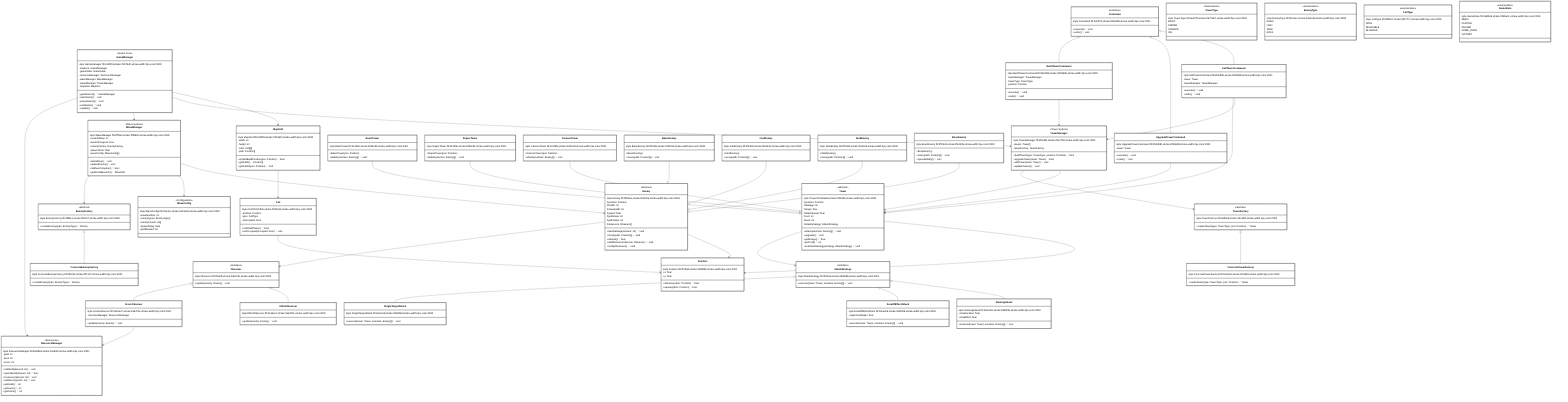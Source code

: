 %%{init: {'theme':'base', 'themeVariables': { 'primaryColor': '#ffffff', 'primaryTextColor': '#000000', 'primaryBorderColor': '#000000', 'lineColor': '#333333', 'secondaryColor': '#f0f0f0', 'tertiaryColor': '#ffffff', 'background': '#ffffff', 'mainBkg': '#ffffff', 'secondBkg': '#f8f9fa', 'tertiaryBkg': '#e9ecef'}}}%%
classDiagram
    class GameManager {
        <<Game Core>>
        style GameManager fill:#e3f2fd,stroke:#1976d2,stroke-width:3px,color:#000
        -instance: GameManager
        -gameState: GameState
        -resourceManager: ResourceManager
        -waveManager: WaveManager
        -towerManager: TowerManager
        -mapGrid: MapGrid
        +getInstance(): GameManager
        +startGame(): void
        +pauseGame(): void
        +endGame(): void
        +update(): void
    }

    class ResourceManager {
        <<Resources>>
        style ResourceManager fill:#e8f5e8,stroke:#4caf50,stroke-width:2px,color:#000
        -gold: int
        -lives: int
        -score: int
        +addGold(amount: int): void
        +spendGold(amount: int): bool
        +loseLives(amount: int): void
        +addScore(points: int): void
        +getGold(): int
        +getLives(): int
        +getScore(): int
    }

    class WaveManager {
        <<Wave System>>
        style WaveManager fill:#fff3e0,stroke:#ff9800,stroke-width:2px,color:#000
        -currentWave: int
        -waveInProgress: bool
        -enemyFactory: EnemyFactory
        -spawnTimer: float
        -waveConfig: WaveConfig[]
        +startWave(): void
        +spawnEnemy(): void
        +isWaveComplete(): bool
        +getNextWaveInfo(): WaveInfo
    }

    class WaveConfig {
        <<Configuration>>
        style WaveConfig fill:#fce4ec,stroke:#e91e63,stroke-width:2px,color:#000
        -waveNumber: int
        -enemyTypes: EnemyType[]
        -enemyCounts: int[]
        -spawnDelay: float
        -goldReward: int
    }

    class TowerManager {
        <<Tower System>>
        style TowerManager fill:#f3e5f5,stroke:#9c27b0,stroke-width:2px,color:#000
        -towers: Tower[]
        -towerFactory: TowerFactory
        +buildTower(type: TowerType, position: Position): bool
        +upgradeTower(tower: Tower): bool
        +sellTower(tower: Tower): void
        +updateTowers(): void
    }

    class MapGrid {
        style MapGrid fill:#e3f2fd,stroke:#2196f3,stroke-width:2px,color:#000
        -width: int
        -height: int
        -cells: Cell[][]
        -path: Position[]
        +isValidBuildPosition(pos: Position): bool
        +getPath(): Position[]
        +getCellAt(pos: Position): Cell
    }

    class Cell {
        style Cell fill:#e1f5fe,stroke:#00bcd4,stroke-width:2px,color:#000
        -position: Position
        -type: CellType
        -isOccupied: bool
        +canBuildTower(): bool
        +setOccupied(occupied: bool): void
    }

    class Position {
        style Position fill:#f1f8e9,stroke:#689f38,stroke-width:2px,color:#000
        +x: float
        +y: float
        +distance(other: Position): float
        +equals(other: Position): bool
    }

    %% Design Pattern: Strategy pour les tours
    class Tower {
        <<abstract>>
        style Tower fill:#e8eaf6,stroke:#3f51b5,stroke-width:2px,color:#000
        #position: Position
        #damage: int
        #range: float
        #attackSpeed: float
        #cost: int
        #level: int
        #attackStrategy: AttackStrategy
        +attack(enemies: Enemy[]): void
        +upgrade(): void
        +getRange(): float
        +getCost(): int
        +setAttackStrategy(strategy: AttackStrategy): void
    }

    class BasicTower {
        style BasicTower fill:#e1f5fe,stroke:#00bcd4,stroke-width:2px,color:#000
        +BasicTower(pos: Position)
        +attack(enemies: Enemy[]): void
    }

    class SniperTower {
        style SniperTower fill:#e1f5fe,stroke:#00bcd4,stroke-width:2px,color:#000
        +SniperTower(pos: Position)
        +attack(enemies: Enemy[]): void
    }

    class CannonTower {
        style CannonTower fill:#e1f5fe,stroke:#00bcd4,stroke-width:2px,color:#000
        +CannonTower(pos: Position)
        +attack(enemies: Enemy[]): void
    }

    %% Design Pattern: Strategy pour les attaques
    class AttackStrategy {
        <<interface>>
        style AttackStrategy fill:#f1f8e9,stroke:#689f38,stroke-width:2px,color:#000
        +execute(tower: Tower, enemies: Enemy[]): void
    }

    class SingleTargetAttack {
        style SingleTargetAttack fill:#dcedc8,stroke:#689f38,stroke-width:2px,color:#000
        +execute(tower: Tower, enemies: Enemy[]): void
    }

    class AreaOfEffectAttack {
        style AreaOfEffectAttack fill:#dcedc8,stroke:#689f38,stroke-width:2px,color:#000
        -explosionRadius: float
        +execute(tower: Tower, enemies: Enemy[]): void
    }

    class SlowingAttack {
        style SlowingAttack fill:#dcedc8,stroke:#689f38,stroke-width:2px,color:#000
        -slowDuration: float
        -slowEffect: float
        +execute(tower: Tower, enemies: Enemy[]): void
    }

    %% Design Pattern: Factory pour les tours
    class TowerFactory {
        <<abstract>>
        style TowerFactory fill:#e8f5e8,stroke:#4caf50,stroke-width:2px,color:#000
        +createTower(type: TowerType, pos: Position): Tower
    }

    class ConcreteTowerFactory {
        style ConcreteTowerFactory fill:#c8e6c9,stroke:#4caf50,stroke-width:2px,color:#000
        +createTower(type: TowerType, pos: Position): Tower
    }

    %% Design Pattern: Observer pour les ennemis
    class Enemy {
        <<abstract>>
        style Enemy fill:#ffebee,stroke:#f44336,stroke-width:2px,color:#000
        #position: Position
        #health: int
        #maxHealth: int
        #speed: float
        #goldValue: int
        #pathIndex: int
        #observers: Observer[]
        +takeDamage(amount: int): void
        +move(path: Position[]): void
        +isDead(): bool
        +addObserver(observer: Observer): void
        +notifyObservers(): void
    }

    class BasicEnemy {
        style BasicEnemy fill:#ffcdd2,stroke:#f44336,stroke-width:2px,color:#000
        +BasicEnemy()
        +move(path: Position[]): void
    }

    class FastEnemy {
        style FastEnemy fill:#ffcdd2,stroke:#f44336,stroke-width:2px,color:#000
        +FastEnemy()
        +move(path: Position[]): void
    }

    class TankEnemy {
        style TankEnemy fill:#ffcdd2,stroke:#f44336,stroke-width:2px,color:#000
        +TankEnemy()
        +move(path: Position[]): void
    }

    class BossEnemy {
        style BossEnemy fill:#ffcdd2,stroke:#f44336,stroke-width:2px,color:#000
        +BossEnemy()
        +move(path: Position[]): void
        +specialAbility(): void
    }

    %% Design Pattern: Factory pour les ennemis
    class EnemyFactory {
        <<abstract>>
        style EnemyFactory fill:#fff8e1,stroke:#ffc107,stroke-width:2px,color:#000
        +createEnemy(type: EnemyType): Enemy
    }

    class ConcreteEnemyFactory {
        style ConcreteEnemyFactory fill:#ffecb3,stroke:#ffc107,stroke-width:2px,color:#000
        +createEnemy(type: EnemyType): Enemy
    }

    %% Design Pattern: Observer
    class Observer {
        <<interface>>
        style Observer fill:#f3e5f5,stroke:#ab47bc,stroke-width:2px,color:#000
        +update(enemy: Enemy): void
    }

    class ScoreObserver {
        style ScoreObserver fill:#e1bee7,stroke:#ab47bc,stroke-width:2px,color:#000
        -resourceManager: ResourceManager
        +update(enemy: Enemy): void
    }

    class EffectObserver {
        style EffectObserver fill:#e1bee7,stroke:#ab47bc,stroke-width:2px,color:#000
        +update(enemy: Enemy): void
    }

    %% Design Pattern: Command pour les actions du joueur
    class Command {
        <<interface>>
        style Command fill:#e0f2f1,stroke:#009688,stroke-width:2px,color:#000
        +execute(): void
        +undo(): void
    }

    class BuildTowerCommand {
        style BuildTowerCommand fill:#b2dfdb,stroke:#009688,stroke-width:2px,color:#000
        -towerManager: TowerManager
        -towerType: TowerType
        -position: Position
        +execute(): void
        +undo(): void
    }

    class UpgradeTowerCommand {
        style UpgradeTowerCommand fill:#b2dfdb,stroke:#009688,stroke-width:2px,color:#000
        -tower: Tower
        +execute(): void
        +undo(): void
    }

    class SellTowerCommand {
        style SellTowerCommand fill:#b2dfdb,stroke:#009688,stroke-width:2px,color:#000
        -tower: Tower
        -towerManager: TowerManager
        +execute(): void
        +undo(): void
    }

    %% Énumérations
    class TowerType {
        <<enumeration>>
        style TowerType fill:#ede7f6,stroke:#673ab7,stroke-width:2px,color:#000
        BASIC
        SNIPER
        CANNON
        ICE
    }

    class EnemyType {
        <<enumeration>>
        style EnemyType fill:#fce4ec,stroke:#e91e63,stroke-width:2px,color:#000
        BASIC
        FAST
        TANK
        BOSS
    }

    class CellType {
        <<enumeration>>
        style CellType fill:#f9fbe7,stroke:#827717,stroke-width:2px,color:#000
        PATH
        BUILDABLE
        BLOCKED
    }

    class GameState {
        <<enumeration>>
        style GameState fill:#e8f5e8,stroke:#388e3c,stroke-width:2px,color:#000
        MENU
        PLAYING
        PAUSED
        GAME_OVER
        VICTORY
    }

    %% Relations
    GameManager --> ResourceManager
    GameManager --> WaveManager
    GameManager --> TowerManager
    GameManager --> MapGrid
    
    WaveManager --> EnemyFactory
    WaveManager --> WaveConfig
    WaveManager --> Enemy
    
    TowerManager --> TowerFactory
    TowerManager --> Tower
    
    MapGrid --> Cell
    Cell --> Position
    
    Tower --> AttackStrategy
    Tower --> Position
    BasicTower --|> Tower
    SniperTower --|> Tower
    CannonTower --|> Tower
    
    AttackStrategy <|-- SingleTargetAttack
    AttackStrategy <|-- AreaOfEffectAttack
    AttackStrategy <|-- SlowingAttack
    
    TowerFactory <|-- ConcreteTowerFactory
    
    Enemy --> Observer
    Enemy --> Position
    BasicEnemy --|> Enemy
    FastEnemy --|> Enemy
    TankEnemy --|> Enemy
    BossEnemy --|> Enemy
    
    EnemyFactory <|-- ConcreteEnemyFactory
    
    Observer <|-- ScoreObserver
    Observer <|-- EffectObserver
    ScoreObserver --> ResourceManager
    
    Command <|-- BuildTowerCommand
    Command <|-- UpgradeTowerCommand
    Command <|-- SellTowerCommand
    
    BuildTowerCommand --> TowerManager
    UpgradeTowerCommand --> Tower
    SellTowerCommand --> Tower
    SellTowerCommand --> TowerManager